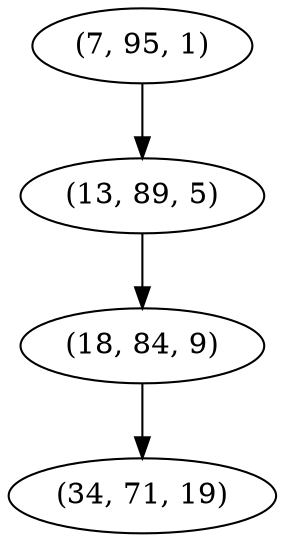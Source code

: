 digraph tree {
    "(7, 95, 1)";
    "(13, 89, 5)";
    "(18, 84, 9)";
    "(34, 71, 19)";
    "(7, 95, 1)" -> "(13, 89, 5)";
    "(13, 89, 5)" -> "(18, 84, 9)";
    "(18, 84, 9)" -> "(34, 71, 19)";
}
